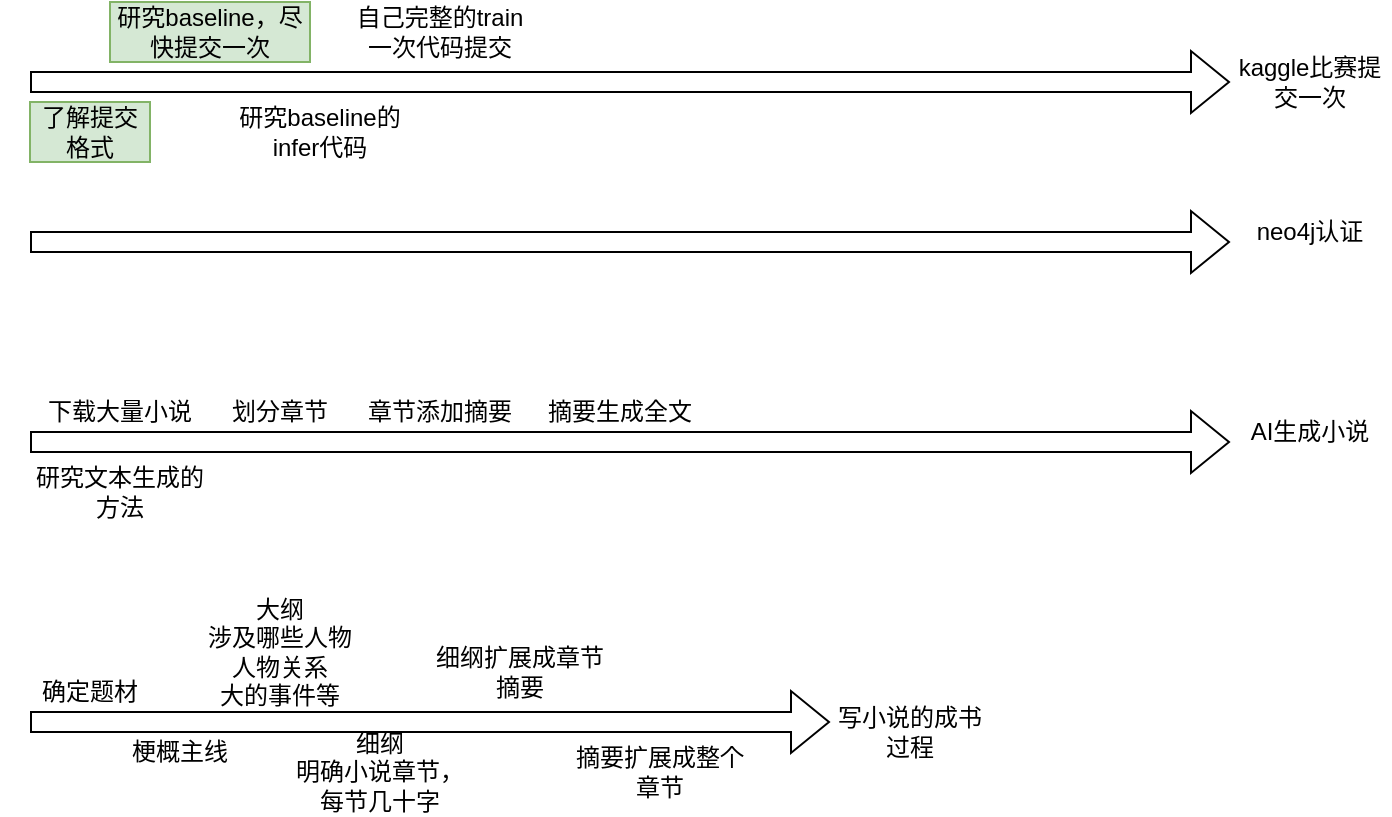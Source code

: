 <mxfile version="17.4.5" type="github">
  <diagram id="vNYnXQ_NGjMI0ObO1V1S" name="Page-1">
    <mxGraphModel dx="782" dy="384" grid="1" gridSize="10" guides="1" tooltips="1" connect="1" arrows="1" fold="1" page="1" pageScale="1" pageWidth="827" pageHeight="1169" math="0" shadow="0">
      <root>
        <mxCell id="0" />
        <mxCell id="1" parent="0" />
        <mxCell id="ImQmubWD78dIuqHf5WIp-2" value="" style="shape=flexArrow;endArrow=classic;html=1;rounded=0;" parent="1" target="ImQmubWD78dIuqHf5WIp-3" edge="1">
          <mxGeometry width="50" height="50" relative="1" as="geometry">
            <mxPoint x="20" y="180" as="sourcePoint" />
            <mxPoint x="650" y="180" as="targetPoint" />
          </mxGeometry>
        </mxCell>
        <mxCell id="ImQmubWD78dIuqHf5WIp-3" value="kaggle比赛提交一次" style="text;html=1;strokeColor=none;fillColor=none;align=center;verticalAlign=middle;whiteSpace=wrap;rounded=0;" parent="1" vertex="1">
          <mxGeometry x="620" y="165" width="80" height="30" as="geometry" />
        </mxCell>
        <mxCell id="ImQmubWD78dIuqHf5WIp-4" value="了解提交格式" style="text;html=1;strokeColor=#82b366;fillColor=#d5e8d4;align=center;verticalAlign=middle;whiteSpace=wrap;rounded=0;" parent="1" vertex="1">
          <mxGeometry x="20" y="190" width="60" height="30" as="geometry" />
        </mxCell>
        <mxCell id="ImQmubWD78dIuqHf5WIp-5" value="研究baseline，尽快提交一次" style="text;html=1;strokeColor=#82b366;fillColor=#d5e8d4;align=center;verticalAlign=middle;whiteSpace=wrap;rounded=0;shadow=0;" parent="1" vertex="1">
          <mxGeometry x="60" y="140" width="100" height="30" as="geometry" />
        </mxCell>
        <mxCell id="ImQmubWD78dIuqHf5WIp-6" value="研究baseline的infer代码" style="text;html=1;strokeColor=none;fillColor=none;align=center;verticalAlign=middle;whiteSpace=wrap;rounded=0;" parent="1" vertex="1">
          <mxGeometry x="120" y="190" width="90" height="30" as="geometry" />
        </mxCell>
        <mxCell id="132BHVAMFDwWj38LlXiz-1" value="" style="shape=flexArrow;endArrow=classic;html=1;rounded=0;" edge="1" parent="1">
          <mxGeometry width="50" height="50" relative="1" as="geometry">
            <mxPoint x="20" y="260" as="sourcePoint" />
            <mxPoint x="620" y="260" as="targetPoint" />
          </mxGeometry>
        </mxCell>
        <mxCell id="132BHVAMFDwWj38LlXiz-2" value="neo4j认证" style="text;html=1;strokeColor=none;fillColor=none;align=center;verticalAlign=middle;whiteSpace=wrap;rounded=0;" vertex="1" parent="1">
          <mxGeometry x="620" y="240" width="80" height="30" as="geometry" />
        </mxCell>
        <mxCell id="132BHVAMFDwWj38LlXiz-4" value="" style="shape=flexArrow;endArrow=classic;html=1;rounded=0;" edge="1" parent="1">
          <mxGeometry width="50" height="50" relative="1" as="geometry">
            <mxPoint x="20" y="360" as="sourcePoint" />
            <mxPoint x="620" y="360" as="targetPoint" />
          </mxGeometry>
        </mxCell>
        <mxCell id="132BHVAMFDwWj38LlXiz-5" value="AI生成小说" style="text;html=1;strokeColor=none;fillColor=none;align=center;verticalAlign=middle;whiteSpace=wrap;rounded=0;" vertex="1" parent="1">
          <mxGeometry x="620" y="340" width="80" height="30" as="geometry" />
        </mxCell>
        <mxCell id="132BHVAMFDwWj38LlXiz-6" value="下载大量小说" style="text;html=1;strokeColor=none;fillColor=none;align=center;verticalAlign=middle;whiteSpace=wrap;rounded=0;" vertex="1" parent="1">
          <mxGeometry x="20" y="330" width="90" height="30" as="geometry" />
        </mxCell>
        <mxCell id="132BHVAMFDwWj38LlXiz-7" value="研究文本生成的方法" style="text;html=1;strokeColor=none;fillColor=none;align=center;verticalAlign=middle;whiteSpace=wrap;rounded=0;" vertex="1" parent="1">
          <mxGeometry x="20" y="370" width="90" height="30" as="geometry" />
        </mxCell>
        <mxCell id="132BHVAMFDwWj38LlXiz-8" value="划分章节" style="text;html=1;strokeColor=none;fillColor=none;align=center;verticalAlign=middle;whiteSpace=wrap;rounded=0;" vertex="1" parent="1">
          <mxGeometry x="100" y="330" width="90" height="30" as="geometry" />
        </mxCell>
        <mxCell id="132BHVAMFDwWj38LlXiz-9" value="章节添加摘要" style="text;html=1;strokeColor=none;fillColor=none;align=center;verticalAlign=middle;whiteSpace=wrap;rounded=0;" vertex="1" parent="1">
          <mxGeometry x="180" y="330" width="90" height="30" as="geometry" />
        </mxCell>
        <mxCell id="132BHVAMFDwWj38LlXiz-10" value="摘要生成全文" style="text;html=1;strokeColor=none;fillColor=none;align=center;verticalAlign=middle;whiteSpace=wrap;rounded=0;" vertex="1" parent="1">
          <mxGeometry x="270" y="330" width="90" height="30" as="geometry" />
        </mxCell>
        <mxCell id="132BHVAMFDwWj38LlXiz-11" value="自己完整的train一次代码提交" style="text;html=1;strokeColor=none;fillColor=none;align=center;verticalAlign=middle;whiteSpace=wrap;rounded=0;" vertex="1" parent="1">
          <mxGeometry x="180" y="140" width="90" height="30" as="geometry" />
        </mxCell>
        <mxCell id="132BHVAMFDwWj38LlXiz-12" value="" style="shape=flexArrow;endArrow=classic;html=1;rounded=0;" edge="1" parent="1">
          <mxGeometry width="50" height="50" relative="1" as="geometry">
            <mxPoint x="20" y="500" as="sourcePoint" />
            <mxPoint x="420" y="500" as="targetPoint" />
          </mxGeometry>
        </mxCell>
        <mxCell id="132BHVAMFDwWj38LlXiz-13" value="写小说的成书过程" style="text;html=1;strokeColor=none;fillColor=none;align=center;verticalAlign=middle;whiteSpace=wrap;rounded=0;" vertex="1" parent="1">
          <mxGeometry x="420" y="490" width="80" height="30" as="geometry" />
        </mxCell>
        <mxCell id="132BHVAMFDwWj38LlXiz-14" value="确定题材" style="text;html=1;strokeColor=none;fillColor=none;align=center;verticalAlign=middle;whiteSpace=wrap;rounded=0;" vertex="1" parent="1">
          <mxGeometry x="5" y="470" width="90" height="30" as="geometry" />
        </mxCell>
        <mxCell id="132BHVAMFDwWj38LlXiz-15" value="梗概主线" style="text;html=1;strokeColor=none;fillColor=none;align=center;verticalAlign=middle;whiteSpace=wrap;rounded=0;" vertex="1" parent="1">
          <mxGeometry x="50" y="500" width="90" height="30" as="geometry" />
        </mxCell>
        <mxCell id="132BHVAMFDwWj38LlXiz-16" value="&lt;div&gt;大纲&lt;/div&gt;&lt;div&gt;涉及哪些人物&lt;/div&gt;&lt;div&gt;人物关系&lt;/div&gt;&lt;div&gt;大的事件等&lt;br&gt;&lt;/div&gt;" style="text;html=1;strokeColor=none;fillColor=none;align=center;verticalAlign=middle;whiteSpace=wrap;rounded=0;" vertex="1" parent="1">
          <mxGeometry x="100" y="450" width="90" height="30" as="geometry" />
        </mxCell>
        <mxCell id="132BHVAMFDwWj38LlXiz-17" value="细纲扩展成章节摘要" style="text;html=1;strokeColor=none;fillColor=none;align=center;verticalAlign=middle;whiteSpace=wrap;rounded=0;" vertex="1" parent="1">
          <mxGeometry x="220" y="460" width="90" height="30" as="geometry" />
        </mxCell>
        <mxCell id="132BHVAMFDwWj38LlXiz-18" value="摘要扩展成整个章节" style="text;html=1;strokeColor=none;fillColor=none;align=center;verticalAlign=middle;whiteSpace=wrap;rounded=0;" vertex="1" parent="1">
          <mxGeometry x="290" y="510" width="90" height="30" as="geometry" />
        </mxCell>
        <mxCell id="132BHVAMFDwWj38LlXiz-19" value="&lt;div&gt;细纲&lt;/div&gt;&lt;div&gt;明确小说章节，每节几十字&lt;br&gt;&lt;/div&gt;" style="text;html=1;strokeColor=none;fillColor=none;align=center;verticalAlign=middle;whiteSpace=wrap;rounded=0;" vertex="1" parent="1">
          <mxGeometry x="150" y="510" width="90" height="30" as="geometry" />
        </mxCell>
      </root>
    </mxGraphModel>
  </diagram>
</mxfile>

